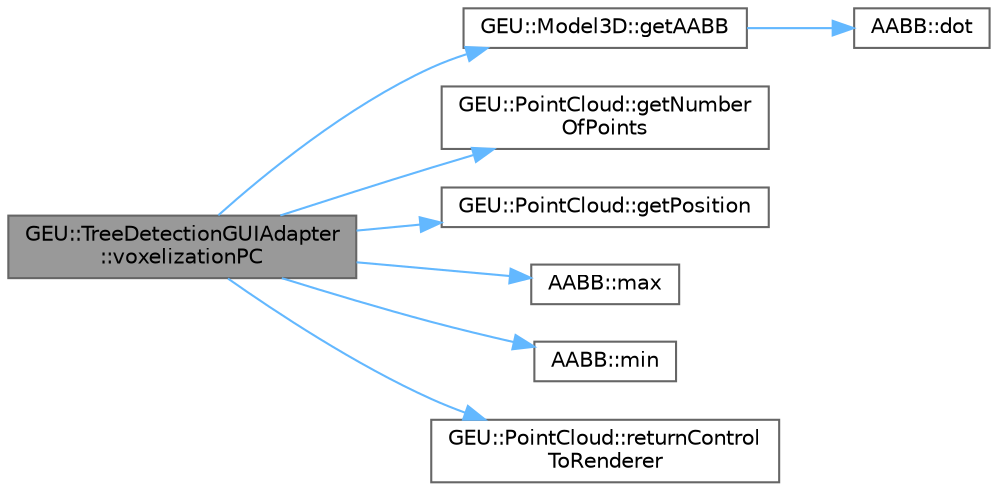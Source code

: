 digraph "GEU::TreeDetectionGUIAdapter::voxelizationPC"
{
 // LATEX_PDF_SIZE
  bgcolor="transparent";
  edge [fontname=Helvetica,fontsize=10,labelfontname=Helvetica,labelfontsize=10];
  node [fontname=Helvetica,fontsize=10,shape=box,height=0.2,width=0.4];
  rankdir="LR";
  Node1 [id="Node000001",label="GEU::TreeDetectionGUIAdapter\l::voxelizationPC",height=0.2,width=0.4,color="gray40", fillcolor="grey60", style="filled", fontcolor="black",tooltip=" "];
  Node1 -> Node2 [id="edge1_Node000001_Node000002",color="steelblue1",style="solid",tooltip=" "];
  Node2 [id="Node000002",label="GEU::Model3D::getAABB",height=0.2,width=0.4,color="grey40", fillcolor="white", style="filled",URL="$db/d04/class_g_e_u_1_1_model3_d.html#ab5fdc7a938aa8ae8f6697cb4bf3e94b4",tooltip=" "];
  Node2 -> Node3 [id="edge2_Node000002_Node000003",color="steelblue1",style="solid",tooltip=" "];
  Node3 [id="Node000003",label="AABB::dot",height=0.2,width=0.4,color="grey40", fillcolor="white", style="filled",URL="$dc/d07/class_a_a_b_b.html#ab4dad925a3cb42ad2f00c7d5053369e1",tooltip=" "];
  Node1 -> Node4 [id="edge3_Node000001_Node000004",color="steelblue1",style="solid",tooltip=" "];
  Node4 [id="Node000004",label="GEU::PointCloud::getNumber\lOfPoints",height=0.2,width=0.4,color="grey40", fillcolor="white", style="filled",URL="$d4/d07/class_g_e_u_1_1_point_cloud.html#a3e01cb77a356f6d7d0f1974cb18dc9d6",tooltip=" "];
  Node1 -> Node5 [id="edge4_Node000001_Node000005",color="steelblue1",style="solid",tooltip=" "];
  Node5 [id="Node000005",label="GEU::PointCloud::getPosition",height=0.2,width=0.4,color="grey40", fillcolor="white", style="filled",URL="$d4/d07/class_g_e_u_1_1_point_cloud.html#a94e0cddcf44878cb254370c30a340516",tooltip=" "];
  Node1 -> Node6 [id="edge5_Node000001_Node000006",color="steelblue1",style="solid",tooltip=" "];
  Node6 [id="Node000006",label="AABB::max",height=0.2,width=0.4,color="grey40", fillcolor="white", style="filled",URL="$dc/d07/class_a_a_b_b.html#aa80c2fc1bbc932572311ba94a8f76530",tooltip=" "];
  Node1 -> Node7 [id="edge6_Node000001_Node000007",color="steelblue1",style="solid",tooltip=" "];
  Node7 [id="Node000007",label="AABB::min",height=0.2,width=0.4,color="grey40", fillcolor="white", style="filled",URL="$dc/d07/class_a_a_b_b.html#a29073914f600f7657f4a44937702a471",tooltip=" "];
  Node1 -> Node8 [id="edge7_Node000001_Node000008",color="steelblue1",style="solid",tooltip=" "];
  Node8 [id="Node000008",label="GEU::PointCloud::returnControl\lToRenderer",height=0.2,width=0.4,color="grey40", fillcolor="white", style="filled",URL="$d4/d07/class_g_e_u_1_1_point_cloud.html#a71b901670da4a28860ef1a7d0f023bb6",tooltip=" "];
}
